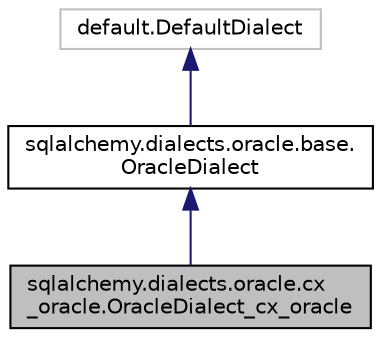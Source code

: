 digraph "sqlalchemy.dialects.oracle.cx_oracle.OracleDialect_cx_oracle"
{
 // LATEX_PDF_SIZE
  edge [fontname="Helvetica",fontsize="10",labelfontname="Helvetica",labelfontsize="10"];
  node [fontname="Helvetica",fontsize="10",shape=record];
  Node1 [label="sqlalchemy.dialects.oracle.cx\l_oracle.OracleDialect_cx_oracle",height=0.2,width=0.4,color="black", fillcolor="grey75", style="filled", fontcolor="black",tooltip=" "];
  Node2 -> Node1 [dir="back",color="midnightblue",fontsize="10",style="solid",fontname="Helvetica"];
  Node2 [label="sqlalchemy.dialects.oracle.base.\lOracleDialect",height=0.2,width=0.4,color="black", fillcolor="white", style="filled",URL="$classsqlalchemy_1_1dialects_1_1oracle_1_1base_1_1OracleDialect.html",tooltip=" "];
  Node3 -> Node2 [dir="back",color="midnightblue",fontsize="10",style="solid",fontname="Helvetica"];
  Node3 [label="default.DefaultDialect",height=0.2,width=0.4,color="grey75", fillcolor="white", style="filled",tooltip=" "];
}
